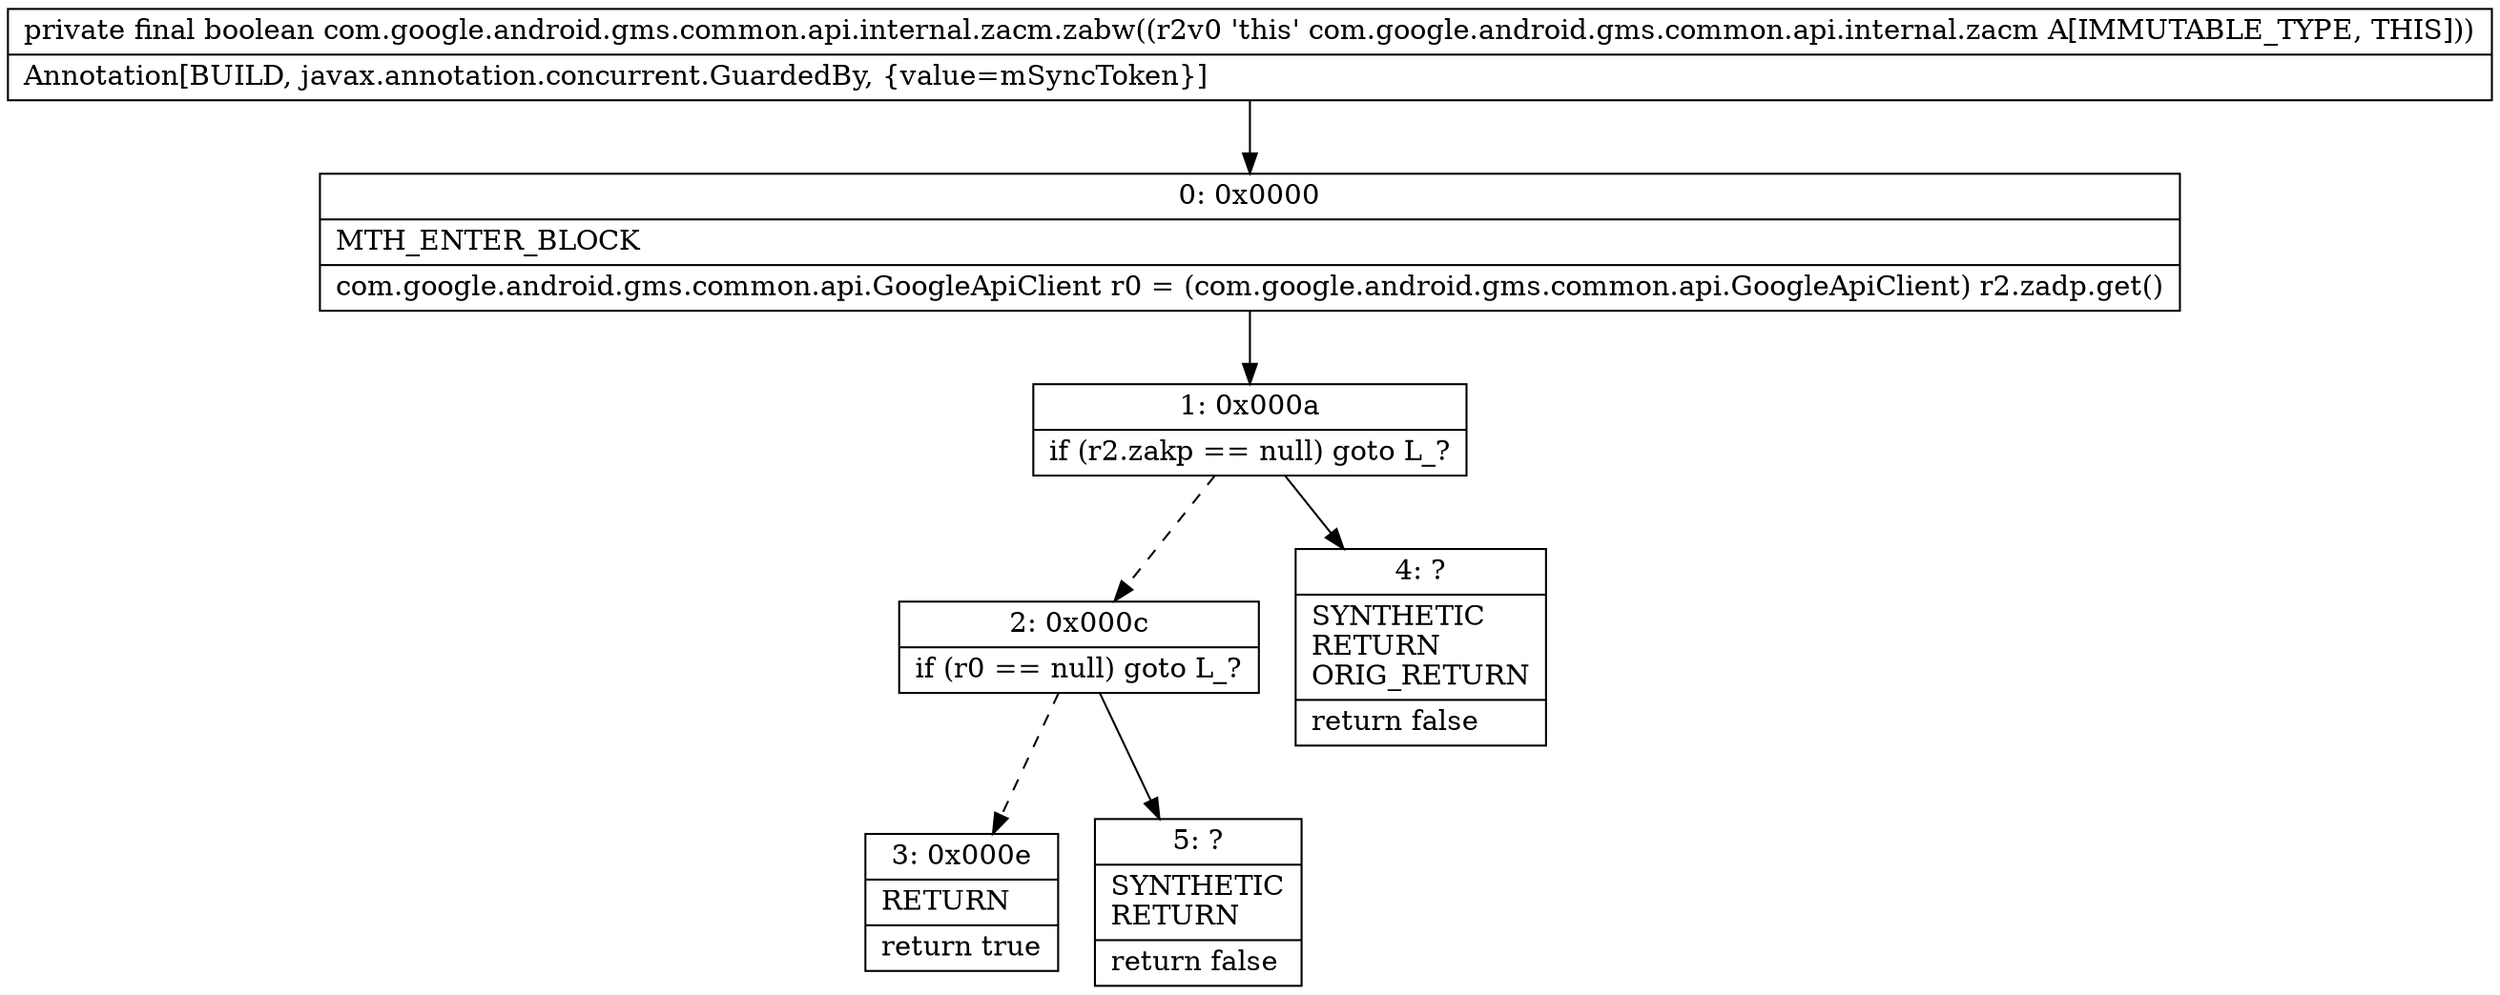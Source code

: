 digraph "CFG forcom.google.android.gms.common.api.internal.zacm.zabw()Z" {
Node_0 [shape=record,label="{0\:\ 0x0000|MTH_ENTER_BLOCK\l|com.google.android.gms.common.api.GoogleApiClient r0 = (com.google.android.gms.common.api.GoogleApiClient) r2.zadp.get()\l}"];
Node_1 [shape=record,label="{1\:\ 0x000a|if (r2.zakp == null) goto L_?\l}"];
Node_2 [shape=record,label="{2\:\ 0x000c|if (r0 == null) goto L_?\l}"];
Node_3 [shape=record,label="{3\:\ 0x000e|RETURN\l|return true\l}"];
Node_4 [shape=record,label="{4\:\ ?|SYNTHETIC\lRETURN\lORIG_RETURN\l|return false\l}"];
Node_5 [shape=record,label="{5\:\ ?|SYNTHETIC\lRETURN\l|return false\l}"];
MethodNode[shape=record,label="{private final boolean com.google.android.gms.common.api.internal.zacm.zabw((r2v0 'this' com.google.android.gms.common.api.internal.zacm A[IMMUTABLE_TYPE, THIS]))  | Annotation[BUILD, javax.annotation.concurrent.GuardedBy, \{value=mSyncToken\}]\l}"];
MethodNode -> Node_0;
Node_0 -> Node_1;
Node_1 -> Node_2[style=dashed];
Node_1 -> Node_4;
Node_2 -> Node_3[style=dashed];
Node_2 -> Node_5;
}

